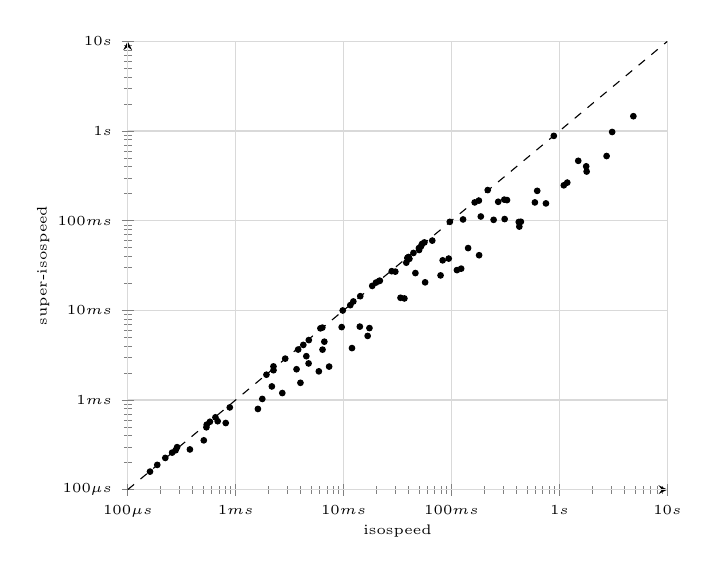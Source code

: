 \begin{tikzpicture}
\begin{axis}[
	font = \tiny,
	axis lines = left,
	axis lines = left,
	grid = major,
	grid style = {draw=gray!30},
	xmode = log,
	ymode = log,
	ymin = 0.1,
	ymax = 10000,
	xmin = 0.1,
	xmax = 10000,
	xlabel = {isospeed},
	ylabel = {super-isospeed},
	label shift = {-6pt},
	% log ticks with fixed point,
	xtick = {0.1, 1, 10, 100, 1000, 10000, 100000, 1000000, 10000000},
	ytick = {0.1, 1, 10, 100, 1000, 10000, 100000, 1000000, 10000000},
	xticklabels = \empty,
	yticklabels = \empty,
	extra x ticks = {0.1, 1, 10, 100, 1000, 10000, 60000, 600000, 1800000, 3600000},
	extra x tick labels = {$100 {\mu}s$, $1 ms$, $10 ms$, $100 ms$, $1 s$, $10 s$, $1 m.$, $10 m.$, $30 m.$, $1 h$},
	extra y ticks = {0.1, 1, 10, 100, 1000, 10000, 60000, 600000, 1800000, 3600000},
	extra y tick labels = {$100 {\mu}s$, $1 ms$, $10 ms$, $100 ms$, $1 s$, $10 s$, $1 m.$, $10 m.$, $30 m.$, $1 h$},
]
	\addplot [only marks, mark size=1pt] coordinates {
		(7.352, 2.359)
		(308.606, 171.695)
		(39.186, 38.589)
		(0.377, 0.281)
		(127.982, 103.219)
		(4.745, 2.558)
		(1.608, 0.795)
		(0.287, 0.298)
		(425.201, 85.917)
		(622.47, 215.107)
		(310.883, 104.224)
		(21.692, 21.407)
		(14.28, 14.381)
		(0.258, 0.259)
		(0.81, 0.554)
		(11.553, 11.431)
		(3.987, 1.556)
		(4.519, 3.08)
		(2.881, 2.894)
		(14.149, 6.585)
		(21.343, 21.239)
		(11.967, 3.793)
		(6.639, 4.472)
		(122.93, 29.163)
		(180.302, 41.184)
		(887.819, 882.835)
		(2.244, 2.149)
		(3.795, 3.655)
		(326.927, 169.656)
		(0.188, 0.189)
		(52.156, 51.658)
		(0.54, 0.531)
		(5.902, 2.088)
		(44.426, 43.676)
		(19.974, 20.393)
		(2.166, 1.417)
		(216.618, 219.434)
		(40.04, 39.358)
		(39.092, 38.205)
		(0.278, 0.275)
		(0.507, 0.355)
		(270.863, 162.487)
		(40.751, 37.574)
		(46.317, 26.043)
		(750.183, 155.848)
		(96.521, 97.063)
		(3.669, 2.203)
		(12.319, 12.561)
		(3079.952, 975.438)
		(0.65, 0.641)
		(36.626, 13.58)
		(1494.432, 465.127)
		(50.153, 47.13)
		(1.931, 1.916)
		(2.707, 1.196)
		(420.092, 96.669)
		(56.991, 20.529)
		(1.766, 1.028)
		(9.606, 6.506)
		(33.706, 13.807)
		(112.323, 28.091)
		(66.37, 59.955)
		(6.384, 3.646)
		(2.241, 2.37)
		(0.536, 0.496)
		(49.944, 49.454)
		(82.867, 36.129)
		(592.471, 159.809)
		(1770.697, 403.847)
		(17.373, 6.339)
		(4.765, 4.659)
		(79.226, 24.536)
		(4842.512, 1462.299)
		(245.63, 102.154)
		(1181.946, 265.812)
		(2736.576, 525.984)
		(16.722, 5.185)
		(0.578, 0.572)
		(0.223, 0.226)
		(6.102, 6.299)
		(0.883, 0.827)
		(27.947, 27.332)
		(164.073, 159.897)
		(142.588, 49.48)
		(18.435, 18.733)
		(4.237, 4.116)
		(186.939, 111.307)
		(9.829, 9.962)
		(179.361, 167.434)
		(1098.055, 248.09)
		(94.224, 37.772)
		(6.361, 6.417)
		(38.128, 34.003)
		(56.12, 57.227)
		(53.327, 55.006)
		(0.161, 0.159)
		(439.368, 97.278)
		(1787.666, 353.294)
		(30.184, 27.026)
		(0.682, 0.58)
	};
	\addplot+ [mark=none, black, dashed, domain=0.1:10000] {x};
\end{axis}
\end{tikzpicture}

